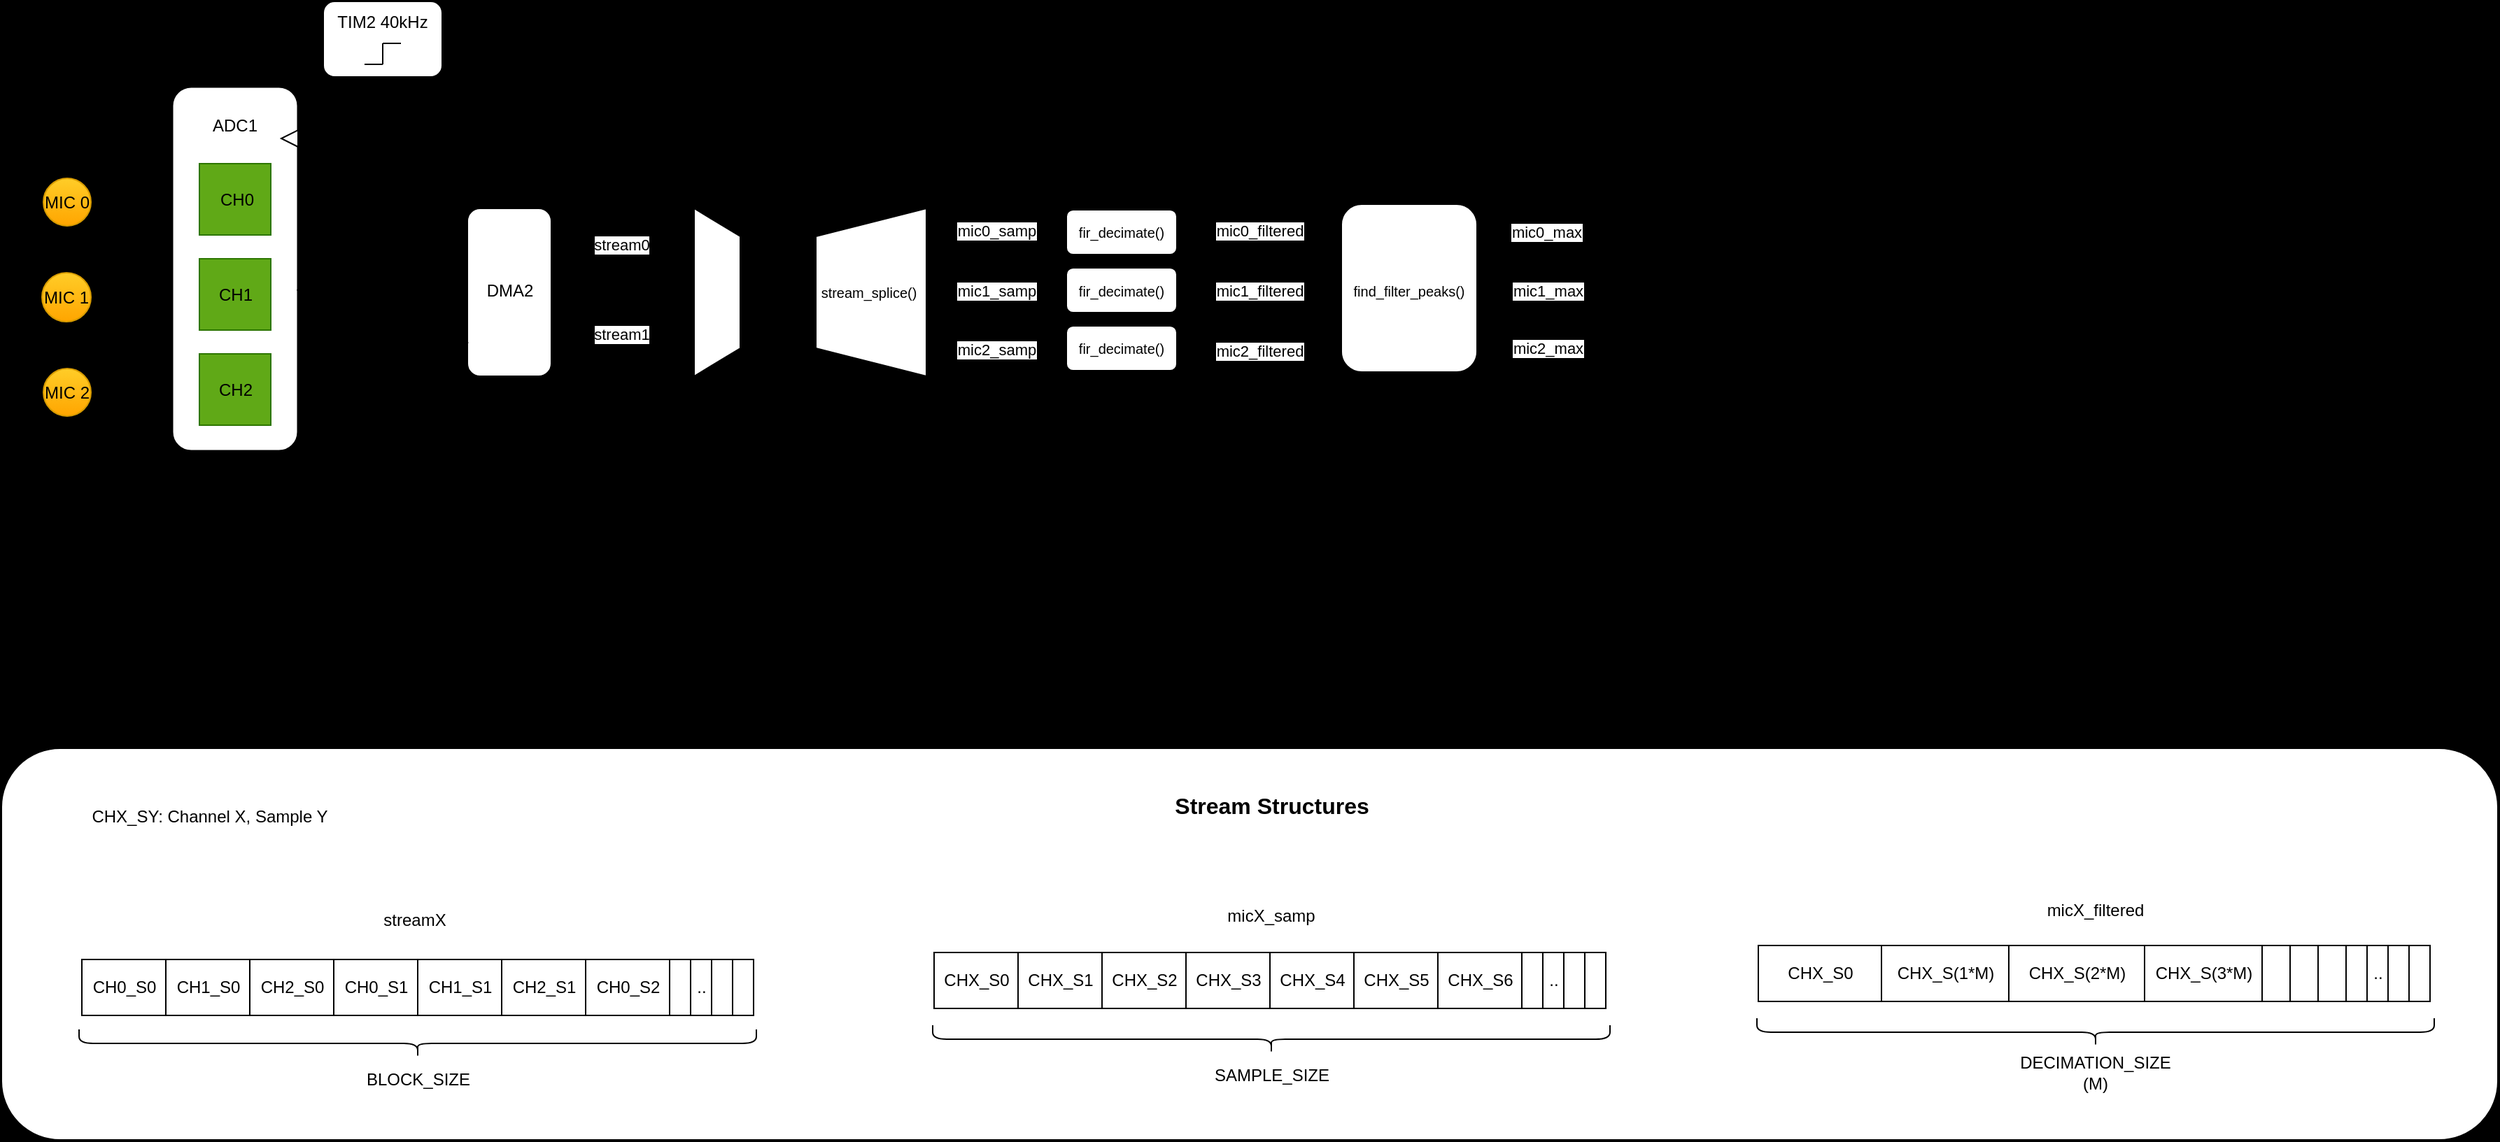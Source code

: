 <mxfile version="28.1.2">
  <diagram name="Page-1" id="eUrmsSww9ih8l_el2KOc">
    <mxGraphModel dx="2066" dy="1201" grid="0" gridSize="10" guides="1" tooltips="1" connect="1" arrows="1" fold="1" page="1" pageScale="1" pageWidth="2000" pageHeight="1000" background="#000000" math="0" shadow="0">
      <root>
        <mxCell id="0" />
        <mxCell id="1" parent="0" />
        <mxCell id="xAxD8ZSyjkHvQui83Olt-172" value="" style="rounded=1;whiteSpace=wrap;html=1;" parent="1" vertex="1">
          <mxGeometry x="31" y="607" width="1784" height="280" as="geometry" />
        </mxCell>
        <mxCell id="xAxD8ZSyjkHvQui83Olt-120" value="" style="rounded=1;whiteSpace=wrap;html=1;rotation=90;" parent="1" vertex="1">
          <mxGeometry x="68" y="219.5" width="260" height="89.5" as="geometry" />
        </mxCell>
        <mxCell id="xAxD8ZSyjkHvQui83Olt-1" value="" style="whiteSpace=wrap;html=1;aspect=fixed;fillColor=#60a917;fontColor=#ffffff;strokeColor=#2D7600;" parent="1" vertex="1">
          <mxGeometry x="172.5" y="189" width="51" height="51" as="geometry" />
        </mxCell>
        <mxCell id="xAxD8ZSyjkHvQui83Olt-2" value="" style="whiteSpace=wrap;html=1;aspect=fixed;fillColor=#60a917;fontColor=#ffffff;strokeColor=#2D7600;" parent="1" vertex="1">
          <mxGeometry x="172.5" y="257" width="51" height="51" as="geometry" />
        </mxCell>
        <mxCell id="xAxD8ZSyjkHvQui83Olt-3" value="" style="whiteSpace=wrap;html=1;aspect=fixed;fillColor=#60a917;fontColor=#ffffff;strokeColor=#2D7600;" parent="1" vertex="1">
          <mxGeometry x="172.5" y="325" width="51" height="51" as="geometry" />
        </mxCell>
        <mxCell id="xAxD8ZSyjkHvQui83Olt-4" value="" style="rounded=1;whiteSpace=wrap;html=1;rotation=-90;" parent="1" vertex="1">
          <mxGeometry x="334" y="251" width="120" height="60" as="geometry" />
        </mxCell>
        <mxCell id="xAxD8ZSyjkHvQui83Olt-11" value="CH0" style="text;html=1;align=center;verticalAlign=middle;whiteSpace=wrap;rounded=0;fillColor=none;" parent="1" vertex="1">
          <mxGeometry x="177.5" y="199.5" width="43" height="30" as="geometry" />
        </mxCell>
        <mxCell id="xAxD8ZSyjkHvQui83Olt-12" value="CH1" style="text;html=1;align=center;verticalAlign=middle;whiteSpace=wrap;rounded=0;fillColor=none;" parent="1" vertex="1">
          <mxGeometry x="175.5" y="267.5" width="45" height="30" as="geometry" />
        </mxCell>
        <mxCell id="xAxD8ZSyjkHvQui83Olt-13" value="CH2" style="text;html=1;align=center;verticalAlign=middle;whiteSpace=wrap;rounded=0;fillColor=none;" parent="1" vertex="1">
          <mxGeometry x="177.5" y="335.5" width="41" height="30" as="geometry" />
        </mxCell>
        <mxCell id="xAxD8ZSyjkHvQui83Olt-14" value="MIC 0" style="ellipse;whiteSpace=wrap;html=1;aspect=fixed;fillColor=#ffcd28;strokeColor=#d79b00;gradientColor=#ffa500;" parent="1" vertex="1">
          <mxGeometry x="61" y="199.5" width="34" height="34" as="geometry" />
        </mxCell>
        <mxCell id="xAxD8ZSyjkHvQui83Olt-15" value="MIC 1" style="ellipse;whiteSpace=wrap;html=1;aspect=fixed;fillColor=#ffcd28;strokeColor=#d79b00;gradientColor=#ffa500;" parent="1" vertex="1">
          <mxGeometry x="60" y="267" width="35" height="35" as="geometry" />
        </mxCell>
        <mxCell id="xAxD8ZSyjkHvQui83Olt-16" value="MIC 2" style="ellipse;whiteSpace=wrap;html=1;aspect=fixed;fillColor=#ffcd28;strokeColor=#d79b00;gradientColor=#ffa500;" parent="1" vertex="1">
          <mxGeometry x="61" y="335.5" width="34" height="34" as="geometry" />
        </mxCell>
        <mxCell id="xAxD8ZSyjkHvQui83Olt-30" value="DMA2" style="text;html=1;align=center;verticalAlign=middle;whiteSpace=wrap;rounded=0;fillColor=none;" parent="1" vertex="1">
          <mxGeometry x="372.5" y="264.5" width="43" height="30" as="geometry" />
        </mxCell>
        <mxCell id="xAxD8ZSyjkHvQui83Olt-33" value="" style="shape=trapezoid;perimeter=trapezoidPerimeter;whiteSpace=wrap;html=1;fixedSize=1;rotation=-90;" parent="1" vertex="1">
          <mxGeometry x="592.5" y="241.5" width="120" height="79" as="geometry" />
        </mxCell>
        <mxCell id="xAxD8ZSyjkHvQui83Olt-36" value="&lt;font style=&quot;font-size: 10px;&quot;&gt;stream_splice()&lt;/font&gt;" style="text;html=1;align=center;verticalAlign=middle;whiteSpace=wrap;rounded=0;fontSize=8;" parent="1" vertex="1">
          <mxGeometry x="612" y="265.5" width="78.25" height="30" as="geometry" />
        </mxCell>
        <mxCell id="xAxD8ZSyjkHvQui83Olt-37" value="" style="endArrow=classic;html=1;rounded=0;fillColor=none;labelBackgroundColor=default;" parent="1" edge="1">
          <mxGeometry relative="1" as="geometry">
            <mxPoint x="692" y="237" as="sourcePoint" />
            <mxPoint x="792" y="237" as="targetPoint" />
          </mxGeometry>
        </mxCell>
        <mxCell id="xAxD8ZSyjkHvQui83Olt-38" value="mic0_samp" style="edgeLabel;resizable=0;html=1;;align=center;verticalAlign=middle;" parent="xAxD8ZSyjkHvQui83Olt-37" connectable="0" vertex="1">
          <mxGeometry relative="1" as="geometry" />
        </mxCell>
        <mxCell id="xAxD8ZSyjkHvQui83Olt-40" value="" style="endArrow=classic;html=1;rounded=0;fillColor=none;labelBackgroundColor=default;" parent="1" edge="1">
          <mxGeometry relative="1" as="geometry">
            <mxPoint x="692" y="279.3" as="sourcePoint" />
            <mxPoint x="792" y="279.3" as="targetPoint" />
            <Array as="points">
              <mxPoint x="715" y="279.3" />
            </Array>
          </mxGeometry>
        </mxCell>
        <mxCell id="xAxD8ZSyjkHvQui83Olt-41" value="mic1_samp" style="edgeLabel;resizable=0;html=1;;align=center;verticalAlign=middle;" parent="xAxD8ZSyjkHvQui83Olt-40" connectable="0" vertex="1">
          <mxGeometry relative="1" as="geometry" />
        </mxCell>
        <mxCell id="xAxD8ZSyjkHvQui83Olt-42" value="" style="endArrow=classic;html=1;rounded=0;fillColor=none;labelBackgroundColor=default;" parent="1" edge="1">
          <mxGeometry relative="1" as="geometry">
            <mxPoint x="692" y="322" as="sourcePoint" />
            <mxPoint x="792" y="322" as="targetPoint" />
            <Array as="points">
              <mxPoint x="715" y="322" />
            </Array>
          </mxGeometry>
        </mxCell>
        <mxCell id="xAxD8ZSyjkHvQui83Olt-43" value="mic2_samp" style="edgeLabel;resizable=0;html=1;;align=center;verticalAlign=middle;" parent="xAxD8ZSyjkHvQui83Olt-42" connectable="0" vertex="1">
          <mxGeometry relative="1" as="geometry" />
        </mxCell>
        <mxCell id="xAxD8ZSyjkHvQui83Olt-45" value="&lt;font style=&quot;font-size: 10px;&quot;&gt;fir_decimate()&lt;/font&gt;" style="rounded=1;whiteSpace=wrap;html=1;" parent="1" vertex="1">
          <mxGeometry x="792" y="222" width="79" height="32" as="geometry" />
        </mxCell>
        <mxCell id="xAxD8ZSyjkHvQui83Olt-46" value="&lt;font style=&quot;font-size: 10px;&quot;&gt;fir_decimate()&lt;/font&gt;" style="rounded=1;whiteSpace=wrap;html=1;" parent="1" vertex="1">
          <mxGeometry x="792" y="263.5" width="79" height="32" as="geometry" />
        </mxCell>
        <mxCell id="xAxD8ZSyjkHvQui83Olt-47" value="&lt;font style=&quot;font-size: 10px;&quot;&gt;fir_decimate()&lt;/font&gt;" style="rounded=1;whiteSpace=wrap;html=1;" parent="1" vertex="1">
          <mxGeometry x="792" y="305" width="79" height="32" as="geometry" />
        </mxCell>
        <mxCell id="xAxD8ZSyjkHvQui83Olt-48" value="" style="rounded=1;whiteSpace=wrap;html=1;rotation=-90;" parent="1" vertex="1">
          <mxGeometry x="977" y="229.5" width="120" height="97" as="geometry" />
        </mxCell>
        <mxCell id="xAxD8ZSyjkHvQui83Olt-49" value="" style="endArrow=classic;html=1;rounded=0;fillColor=none;labelBackgroundColor=default;" parent="1" edge="1">
          <mxGeometry relative="1" as="geometry">
            <mxPoint x="871" y="237" as="sourcePoint" />
            <mxPoint x="988" y="236" as="targetPoint" />
          </mxGeometry>
        </mxCell>
        <mxCell id="xAxD8ZSyjkHvQui83Olt-50" value="mic0_filtered" style="edgeLabel;resizable=0;html=1;;align=center;verticalAlign=middle;" parent="xAxD8ZSyjkHvQui83Olt-49" connectable="0" vertex="1">
          <mxGeometry relative="1" as="geometry" />
        </mxCell>
        <mxCell id="xAxD8ZSyjkHvQui83Olt-51" value="" style="endArrow=classic;html=1;rounded=0;fillColor=none;labelBackgroundColor=default;" parent="1" edge="1">
          <mxGeometry relative="1" as="geometry">
            <mxPoint x="871" y="280" as="sourcePoint" />
            <mxPoint x="988" y="279" as="targetPoint" />
          </mxGeometry>
        </mxCell>
        <mxCell id="xAxD8ZSyjkHvQui83Olt-52" value="mic1_filtered" style="edgeLabel;resizable=0;html=1;;align=center;verticalAlign=middle;" parent="xAxD8ZSyjkHvQui83Olt-51" connectable="0" vertex="1">
          <mxGeometry relative="1" as="geometry" />
        </mxCell>
        <mxCell id="xAxD8ZSyjkHvQui83Olt-53" value="" style="endArrow=classic;html=1;rounded=0;fillColor=none;labelBackgroundColor=default;" parent="1" edge="1">
          <mxGeometry relative="1" as="geometry">
            <mxPoint x="871" y="323" as="sourcePoint" />
            <mxPoint x="988" y="322" as="targetPoint" />
          </mxGeometry>
        </mxCell>
        <mxCell id="xAxD8ZSyjkHvQui83Olt-54" value="mic2_filtered" style="edgeLabel;resizable=0;html=1;;align=center;verticalAlign=middle;" parent="xAxD8ZSyjkHvQui83Olt-53" connectable="0" vertex="1">
          <mxGeometry relative="1" as="geometry" />
        </mxCell>
        <mxCell id="xAxD8ZSyjkHvQui83Olt-55" value="&lt;font style=&quot;font-size: 10px;&quot;&gt;find_filter_peaks()&lt;/font&gt;" style="text;html=1;align=center;verticalAlign=middle;whiteSpace=wrap;rounded=0;" parent="1" vertex="1">
          <mxGeometry x="1007" y="264.5" width="60" height="30" as="geometry" />
        </mxCell>
        <mxCell id="xAxD8ZSyjkHvQui83Olt-61" value="" style="endArrow=classic;html=1;rounded=0;" parent="1" edge="1">
          <mxGeometry relative="1" as="geometry">
            <mxPoint x="424" y="246.5" as="sourcePoint" />
            <mxPoint x="524" y="246.5" as="targetPoint" />
          </mxGeometry>
        </mxCell>
        <mxCell id="xAxD8ZSyjkHvQui83Olt-62" value="stream0" style="edgeLabel;resizable=0;html=1;;align=center;verticalAlign=middle;" parent="xAxD8ZSyjkHvQui83Olt-61" connectable="0" vertex="1">
          <mxGeometry relative="1" as="geometry" />
        </mxCell>
        <mxCell id="xAxD8ZSyjkHvQui83Olt-63" value="" style="endArrow=classic;html=1;rounded=0;" parent="1" edge="1">
          <mxGeometry relative="1" as="geometry">
            <mxPoint x="424" y="311" as="sourcePoint" />
            <mxPoint x="524" y="311" as="targetPoint" />
          </mxGeometry>
        </mxCell>
        <mxCell id="xAxD8ZSyjkHvQui83Olt-64" value="stream1" style="edgeLabel;resizable=0;html=1;;align=center;verticalAlign=middle;" parent="xAxD8ZSyjkHvQui83Olt-63" connectable="0" vertex="1">
          <mxGeometry relative="1" as="geometry" />
        </mxCell>
        <mxCell id="xAxD8ZSyjkHvQui83Olt-158" value="" style="edgeStyle=orthogonalEdgeStyle;rounded=0;orthogonalLoop=1;jettySize=auto;html=1;" parent="1" source="xAxD8ZSyjkHvQui83Olt-65" target="xAxD8ZSyjkHvQui83Olt-36" edge="1">
          <mxGeometry relative="1" as="geometry" />
        </mxCell>
        <mxCell id="xAxD8ZSyjkHvQui83Olt-65" value="" style="shape=trapezoid;perimeter=trapezoidPerimeter;whiteSpace=wrap;html=1;fixedSize=1;rotation=90;" parent="1" vertex="1">
          <mxGeometry x="482.5" y="264.5" width="120" height="33" as="geometry" />
        </mxCell>
        <mxCell id="xAxD8ZSyjkHvQui83Olt-66" value="" style="endArrow=classic;html=1;rounded=0;entryX=0.898;entryY=0.47;entryDx=0;entryDy=0;entryPerimeter=0;" parent="1" edge="1">
          <mxGeometry width="50" height="50" relative="1" as="geometry">
            <mxPoint x="545.2" y="386.24" as="sourcePoint" />
            <mxPoint x="544" y="330" as="targetPoint" />
          </mxGeometry>
        </mxCell>
        <mxCell id="xAxD8ZSyjkHvQui83Olt-67" value="DMA_SxCR_CT" style="text;html=1;align=center;verticalAlign=middle;whiteSpace=wrap;rounded=0;fontSize=9;" parent="1" vertex="1">
          <mxGeometry x="495.5" y="384" width="94" height="30" as="geometry" />
        </mxCell>
        <mxCell id="xAxD8ZSyjkHvQui83Olt-70" value="&lt;b&gt;&lt;font style=&quot;font-size: 16px;&quot;&gt;Stream Structures&lt;/font&gt;&lt;/b&gt;" style="text;html=1;align=center;verticalAlign=middle;whiteSpace=wrap;rounded=0;" parent="1" vertex="1">
          <mxGeometry x="848.75" y="633" width="179.5" height="30" as="geometry" />
        </mxCell>
        <mxCell id="xAxD8ZSyjkHvQui83Olt-85" value="" style="shape=table;startSize=0;container=1;collapsible=0;childLayout=tableLayout;" parent="1" vertex="1">
          <mxGeometry x="88.5" y="758" width="420" height="40" as="geometry" />
        </mxCell>
        <mxCell id="xAxD8ZSyjkHvQui83Olt-86" value="" style="shape=tableRow;horizontal=0;startSize=0;swimlaneHead=0;swimlaneBody=0;strokeColor=inherit;top=0;left=0;bottom=0;right=0;collapsible=0;dropTarget=0;fillColor=none;points=[[0,0.5],[1,0.5]];portConstraint=eastwest;" parent="xAxD8ZSyjkHvQui83Olt-85" vertex="1">
          <mxGeometry width="420" height="40" as="geometry" />
        </mxCell>
        <mxCell id="xAxD8ZSyjkHvQui83Olt-87" value="CH0_S0" style="shape=partialRectangle;html=1;whiteSpace=wrap;connectable=0;strokeColor=inherit;overflow=hidden;fillColor=none;top=0;left=0;bottom=0;right=0;pointerEvents=1;" parent="xAxD8ZSyjkHvQui83Olt-86" vertex="1">
          <mxGeometry width="60" height="40" as="geometry">
            <mxRectangle width="60" height="40" as="alternateBounds" />
          </mxGeometry>
        </mxCell>
        <mxCell id="xAxD8ZSyjkHvQui83Olt-88" value="CH1_S0" style="shape=partialRectangle;html=1;whiteSpace=wrap;connectable=0;strokeColor=inherit;overflow=hidden;fillColor=none;top=0;left=0;bottom=0;right=0;pointerEvents=1;" parent="xAxD8ZSyjkHvQui83Olt-86" vertex="1">
          <mxGeometry x="60" width="60" height="40" as="geometry">
            <mxRectangle width="60" height="40" as="alternateBounds" />
          </mxGeometry>
        </mxCell>
        <mxCell id="xAxD8ZSyjkHvQui83Olt-89" value="CH2_S0" style="shape=partialRectangle;html=1;whiteSpace=wrap;connectable=0;strokeColor=inherit;overflow=hidden;fillColor=none;top=0;left=0;bottom=0;right=0;pointerEvents=1;" parent="xAxD8ZSyjkHvQui83Olt-86" vertex="1">
          <mxGeometry x="120" width="60" height="40" as="geometry">
            <mxRectangle width="60" height="40" as="alternateBounds" />
          </mxGeometry>
        </mxCell>
        <mxCell id="xAxD8ZSyjkHvQui83Olt-90" value="CH0_S1" style="shape=partialRectangle;html=1;whiteSpace=wrap;connectable=0;strokeColor=inherit;overflow=hidden;fillColor=none;top=0;left=0;bottom=0;right=0;pointerEvents=1;" parent="xAxD8ZSyjkHvQui83Olt-86" vertex="1">
          <mxGeometry x="180" width="60" height="40" as="geometry">
            <mxRectangle width="60" height="40" as="alternateBounds" />
          </mxGeometry>
        </mxCell>
        <mxCell id="xAxD8ZSyjkHvQui83Olt-91" value="CH1_S1" style="shape=partialRectangle;html=1;whiteSpace=wrap;connectable=0;strokeColor=inherit;overflow=hidden;fillColor=none;top=0;left=0;bottom=0;right=0;pointerEvents=1;" parent="xAxD8ZSyjkHvQui83Olt-86" vertex="1">
          <mxGeometry x="240" width="60" height="40" as="geometry">
            <mxRectangle width="60" height="40" as="alternateBounds" />
          </mxGeometry>
        </mxCell>
        <mxCell id="xAxD8ZSyjkHvQui83Olt-92" value="CH2_S1" style="shape=partialRectangle;html=1;whiteSpace=wrap;connectable=0;strokeColor=inherit;overflow=hidden;fillColor=none;top=0;left=0;bottom=0;right=0;pointerEvents=1;" parent="xAxD8ZSyjkHvQui83Olt-86" vertex="1">
          <mxGeometry x="300" width="60" height="40" as="geometry">
            <mxRectangle width="60" height="40" as="alternateBounds" />
          </mxGeometry>
        </mxCell>
        <mxCell id="xAxD8ZSyjkHvQui83Olt-93" value="CH0_S2" style="shape=partialRectangle;html=1;whiteSpace=wrap;connectable=0;strokeColor=inherit;overflow=hidden;fillColor=none;top=0;left=0;bottom=0;right=0;pointerEvents=1;" parent="xAxD8ZSyjkHvQui83Olt-86" vertex="1">
          <mxGeometry x="360" width="60" height="40" as="geometry">
            <mxRectangle width="60" height="40" as="alternateBounds" />
          </mxGeometry>
        </mxCell>
        <mxCell id="xAxD8ZSyjkHvQui83Olt-94" value="" style="shape=table;startSize=0;container=1;collapsible=0;childLayout=tableLayout;" parent="1" vertex="1">
          <mxGeometry x="508.5" y="758" width="60" height="40" as="geometry" />
        </mxCell>
        <mxCell id="xAxD8ZSyjkHvQui83Olt-95" value="" style="shape=tableRow;horizontal=0;startSize=0;swimlaneHead=0;swimlaneBody=0;strokeColor=inherit;top=0;left=0;bottom=0;right=0;collapsible=0;dropTarget=0;fillColor=none;points=[[0,0.5],[1,0.5]];portConstraint=eastwest;" parent="xAxD8ZSyjkHvQui83Olt-94" vertex="1">
          <mxGeometry width="60" height="40" as="geometry" />
        </mxCell>
        <mxCell id="xAxD8ZSyjkHvQui83Olt-96" value="" style="shape=partialRectangle;html=1;whiteSpace=wrap;connectable=0;strokeColor=inherit;overflow=hidden;fillColor=none;top=0;left=0;bottom=0;right=0;pointerEvents=1;" parent="xAxD8ZSyjkHvQui83Olt-95" vertex="1">
          <mxGeometry width="15" height="40" as="geometry">
            <mxRectangle width="15" height="40" as="alternateBounds" />
          </mxGeometry>
        </mxCell>
        <mxCell id="xAxD8ZSyjkHvQui83Olt-97" value=".." style="shape=partialRectangle;html=1;whiteSpace=wrap;connectable=0;strokeColor=inherit;overflow=hidden;fillColor=none;top=0;left=0;bottom=0;right=0;pointerEvents=1;" parent="xAxD8ZSyjkHvQui83Olt-95" vertex="1">
          <mxGeometry x="15" width="15" height="40" as="geometry">
            <mxRectangle width="15" height="40" as="alternateBounds" />
          </mxGeometry>
        </mxCell>
        <mxCell id="xAxD8ZSyjkHvQui83Olt-98" value="" style="shape=partialRectangle;html=1;whiteSpace=wrap;connectable=0;strokeColor=inherit;overflow=hidden;fillColor=none;top=0;left=0;bottom=0;right=0;pointerEvents=1;" parent="xAxD8ZSyjkHvQui83Olt-95" vertex="1">
          <mxGeometry x="30" width="15" height="40" as="geometry">
            <mxRectangle width="15" height="40" as="alternateBounds" />
          </mxGeometry>
        </mxCell>
        <mxCell id="xAxD8ZSyjkHvQui83Olt-99" value="" style="shape=partialRectangle;html=1;whiteSpace=wrap;connectable=0;strokeColor=inherit;overflow=hidden;fillColor=none;top=0;left=0;bottom=0;right=0;pointerEvents=1;" parent="xAxD8ZSyjkHvQui83Olt-95" vertex="1">
          <mxGeometry x="45" width="15" height="40" as="geometry">
            <mxRectangle width="15" height="40" as="alternateBounds" />
          </mxGeometry>
        </mxCell>
        <mxCell id="xAxD8ZSyjkHvQui83Olt-100" value="" style="shape=curlyBracket;whiteSpace=wrap;html=1;rounded=1;labelPosition=left;verticalLabelPosition=middle;align=right;verticalAlign=middle;rotation=-90;" parent="1" vertex="1">
          <mxGeometry x="318.5" y="576" width="20" height="484" as="geometry" />
        </mxCell>
        <mxCell id="xAxD8ZSyjkHvQui83Olt-101" value="BLOCK_SIZE" style="text;html=1;align=center;verticalAlign=middle;whiteSpace=wrap;rounded=0;" parent="1" vertex="1">
          <mxGeometry x="284.5" y="829" width="88" height="30" as="geometry" />
        </mxCell>
        <mxCell id="xAxD8ZSyjkHvQui83Olt-102" value="micX_samp" style="text;html=1;align=center;verticalAlign=middle;whiteSpace=wrap;rounded=0;" parent="1" vertex="1">
          <mxGeometry x="851" y="712" width="175" height="30" as="geometry" />
        </mxCell>
        <mxCell id="xAxD8ZSyjkHvQui83Olt-103" value="" style="shape=table;startSize=0;container=1;collapsible=0;childLayout=tableLayout;" parent="1" vertex="1">
          <mxGeometry x="697.5" y="753" width="420" height="40" as="geometry" />
        </mxCell>
        <mxCell id="xAxD8ZSyjkHvQui83Olt-104" value="" style="shape=tableRow;horizontal=0;startSize=0;swimlaneHead=0;swimlaneBody=0;strokeColor=inherit;top=0;left=0;bottom=0;right=0;collapsible=0;dropTarget=0;fillColor=none;points=[[0,0.5],[1,0.5]];portConstraint=eastwest;" parent="xAxD8ZSyjkHvQui83Olt-103" vertex="1">
          <mxGeometry width="420" height="40" as="geometry" />
        </mxCell>
        <mxCell id="xAxD8ZSyjkHvQui83Olt-105" value="CHX_S0" style="shape=partialRectangle;html=1;whiteSpace=wrap;connectable=0;strokeColor=inherit;overflow=hidden;fillColor=none;top=0;left=0;bottom=0;right=0;pointerEvents=1;" parent="xAxD8ZSyjkHvQui83Olt-104" vertex="1">
          <mxGeometry width="60" height="40" as="geometry">
            <mxRectangle width="60" height="40" as="alternateBounds" />
          </mxGeometry>
        </mxCell>
        <mxCell id="xAxD8ZSyjkHvQui83Olt-106" value="CHX_S1" style="shape=partialRectangle;html=1;whiteSpace=wrap;connectable=0;strokeColor=inherit;overflow=hidden;fillColor=none;top=0;left=0;bottom=0;right=0;pointerEvents=1;" parent="xAxD8ZSyjkHvQui83Olt-104" vertex="1">
          <mxGeometry x="60" width="60" height="40" as="geometry">
            <mxRectangle width="60" height="40" as="alternateBounds" />
          </mxGeometry>
        </mxCell>
        <mxCell id="xAxD8ZSyjkHvQui83Olt-107" value="CHX_S2" style="shape=partialRectangle;html=1;whiteSpace=wrap;connectable=0;strokeColor=inherit;overflow=hidden;fillColor=none;top=0;left=0;bottom=0;right=0;pointerEvents=1;" parent="xAxD8ZSyjkHvQui83Olt-104" vertex="1">
          <mxGeometry x="120" width="60" height="40" as="geometry">
            <mxRectangle width="60" height="40" as="alternateBounds" />
          </mxGeometry>
        </mxCell>
        <mxCell id="xAxD8ZSyjkHvQui83Olt-108" value="CHX_S3" style="shape=partialRectangle;html=1;whiteSpace=wrap;connectable=0;strokeColor=inherit;overflow=hidden;fillColor=none;top=0;left=0;bottom=0;right=0;pointerEvents=1;" parent="xAxD8ZSyjkHvQui83Olt-104" vertex="1">
          <mxGeometry x="180" width="60" height="40" as="geometry">
            <mxRectangle width="60" height="40" as="alternateBounds" />
          </mxGeometry>
        </mxCell>
        <mxCell id="xAxD8ZSyjkHvQui83Olt-109" value="CHX_S4" style="shape=partialRectangle;html=1;whiteSpace=wrap;connectable=0;strokeColor=inherit;overflow=hidden;fillColor=none;top=0;left=0;bottom=0;right=0;pointerEvents=1;" parent="xAxD8ZSyjkHvQui83Olt-104" vertex="1">
          <mxGeometry x="240" width="60" height="40" as="geometry">
            <mxRectangle width="60" height="40" as="alternateBounds" />
          </mxGeometry>
        </mxCell>
        <mxCell id="xAxD8ZSyjkHvQui83Olt-110" value="CHX_S5" style="shape=partialRectangle;html=1;whiteSpace=wrap;connectable=0;strokeColor=inherit;overflow=hidden;fillColor=none;top=0;left=0;bottom=0;right=0;pointerEvents=1;" parent="xAxD8ZSyjkHvQui83Olt-104" vertex="1">
          <mxGeometry x="300" width="60" height="40" as="geometry">
            <mxRectangle width="60" height="40" as="alternateBounds" />
          </mxGeometry>
        </mxCell>
        <mxCell id="xAxD8ZSyjkHvQui83Olt-111" value="CHX_S6" style="shape=partialRectangle;html=1;whiteSpace=wrap;connectable=0;strokeColor=inherit;overflow=hidden;fillColor=none;top=0;left=0;bottom=0;right=0;pointerEvents=1;" parent="xAxD8ZSyjkHvQui83Olt-104" vertex="1">
          <mxGeometry x="360" width="60" height="40" as="geometry">
            <mxRectangle width="60" height="40" as="alternateBounds" />
          </mxGeometry>
        </mxCell>
        <mxCell id="xAxD8ZSyjkHvQui83Olt-112" value="" style="shape=table;startSize=0;container=1;collapsible=0;childLayout=tableLayout;" parent="1" vertex="1">
          <mxGeometry x="1117.5" y="753" width="60" height="40" as="geometry" />
        </mxCell>
        <mxCell id="xAxD8ZSyjkHvQui83Olt-113" value="" style="shape=tableRow;horizontal=0;startSize=0;swimlaneHead=0;swimlaneBody=0;strokeColor=inherit;top=0;left=0;bottom=0;right=0;collapsible=0;dropTarget=0;fillColor=none;points=[[0,0.5],[1,0.5]];portConstraint=eastwest;" parent="xAxD8ZSyjkHvQui83Olt-112" vertex="1">
          <mxGeometry width="60" height="40" as="geometry" />
        </mxCell>
        <mxCell id="xAxD8ZSyjkHvQui83Olt-114" value="" style="shape=partialRectangle;html=1;whiteSpace=wrap;connectable=0;strokeColor=inherit;overflow=hidden;fillColor=none;top=0;left=0;bottom=0;right=0;pointerEvents=1;" parent="xAxD8ZSyjkHvQui83Olt-113" vertex="1">
          <mxGeometry width="15" height="40" as="geometry">
            <mxRectangle width="15" height="40" as="alternateBounds" />
          </mxGeometry>
        </mxCell>
        <mxCell id="xAxD8ZSyjkHvQui83Olt-115" value=".." style="shape=partialRectangle;html=1;whiteSpace=wrap;connectable=0;strokeColor=inherit;overflow=hidden;fillColor=none;top=0;left=0;bottom=0;right=0;pointerEvents=1;" parent="xAxD8ZSyjkHvQui83Olt-113" vertex="1">
          <mxGeometry x="15" width="15" height="40" as="geometry">
            <mxRectangle width="15" height="40" as="alternateBounds" />
          </mxGeometry>
        </mxCell>
        <mxCell id="xAxD8ZSyjkHvQui83Olt-116" value="" style="shape=partialRectangle;html=1;whiteSpace=wrap;connectable=0;strokeColor=inherit;overflow=hidden;fillColor=none;top=0;left=0;bottom=0;right=0;pointerEvents=1;" parent="xAxD8ZSyjkHvQui83Olt-113" vertex="1">
          <mxGeometry x="30" width="15" height="40" as="geometry">
            <mxRectangle width="15" height="40" as="alternateBounds" />
          </mxGeometry>
        </mxCell>
        <mxCell id="xAxD8ZSyjkHvQui83Olt-117" value="" style="shape=partialRectangle;html=1;whiteSpace=wrap;connectable=0;strokeColor=inherit;overflow=hidden;fillColor=none;top=0;left=0;bottom=0;right=0;pointerEvents=1;" parent="xAxD8ZSyjkHvQui83Olt-113" vertex="1">
          <mxGeometry x="45" width="15" height="40" as="geometry">
            <mxRectangle width="15" height="40" as="alternateBounds" />
          </mxGeometry>
        </mxCell>
        <mxCell id="xAxD8ZSyjkHvQui83Olt-118" value="" style="shape=curlyBracket;whiteSpace=wrap;html=1;rounded=1;labelPosition=left;verticalLabelPosition=middle;align=right;verticalAlign=middle;rotation=-90;" parent="1" vertex="1">
          <mxGeometry x="928.5" y="573" width="20" height="484" as="geometry" />
        </mxCell>
        <mxCell id="xAxD8ZSyjkHvQui83Olt-119" value="SAMPLE_SIZE" style="text;html=1;align=center;verticalAlign=middle;whiteSpace=wrap;rounded=0;" parent="1" vertex="1">
          <mxGeometry x="890.5" y="826" width="96" height="30" as="geometry" />
        </mxCell>
        <mxCell id="xAxD8ZSyjkHvQui83Olt-121" value="ADC1" style="text;html=1;align=center;verticalAlign=middle;whiteSpace=wrap;rounded=0;" parent="1" vertex="1">
          <mxGeometry x="168" y="147" width="60" height="30" as="geometry" />
        </mxCell>
        <mxCell id="xAxD8ZSyjkHvQui83Olt-122" value="" style="triangle;whiteSpace=wrap;html=1;rotation=-180;" parent="1" vertex="1">
          <mxGeometry x="231" y="165" width="12" height="12" as="geometry" />
        </mxCell>
        <mxCell id="xAxD8ZSyjkHvQui83Olt-123" value="" style="rounded=1;whiteSpace=wrap;html=1;" parent="1" vertex="1">
          <mxGeometry x="261" y="73" width="85" height="54" as="geometry" />
        </mxCell>
        <mxCell id="xAxD8ZSyjkHvQui83Olt-128" value="" style="edgeStyle=segmentEdgeStyle;endArrow=classic;html=1;curved=0;rounded=0;endSize=8;startSize=8;" parent="1" edge="1">
          <mxGeometry width="50" height="50" relative="1" as="geometry">
            <mxPoint x="303" y="127" as="sourcePoint" />
            <mxPoint x="243" y="172" as="targetPoint" />
            <Array as="points">
              <mxPoint x="303" y="150" />
              <mxPoint x="303" y="150" />
            </Array>
          </mxGeometry>
        </mxCell>
        <mxCell id="xAxD8ZSyjkHvQui83Olt-130" value="" style="edgeStyle=elbowEdgeStyle;elbow=horizontal;endArrow=classic;html=1;curved=0;rounded=0;endSize=8;startSize=8;entryX=0.2;entryY=0.017;entryDx=0;entryDy=0;entryPerimeter=0;" parent="1" target="xAxD8ZSyjkHvQui83Olt-4" edge="1">
          <mxGeometry width="50" height="50" relative="1" as="geometry">
            <mxPoint x="243" y="355" as="sourcePoint" />
            <mxPoint x="360" y="317" as="targetPoint" />
          </mxGeometry>
        </mxCell>
        <mxCell id="xAxD8ZSyjkHvQui83Olt-131" value="" style="endArrow=classic;html=1;rounded=0;exitX=0.558;exitY=0.006;exitDx=0;exitDy=0;exitPerimeter=0;" parent="1" source="xAxD8ZSyjkHvQui83Olt-120" edge="1">
          <mxGeometry width="50" height="50" relative="1" as="geometry">
            <mxPoint x="243" y="283.5" as="sourcePoint" />
            <mxPoint x="362" y="278" as="targetPoint" />
          </mxGeometry>
        </mxCell>
        <mxCell id="xAxD8ZSyjkHvQui83Olt-133" value="" style="edgeStyle=elbowEdgeStyle;elbow=horizontal;endArrow=classic;html=1;curved=0;rounded=0;endSize=8;startSize=8;" parent="1" edge="1">
          <mxGeometry width="50" height="50" relative="1" as="geometry">
            <mxPoint x="242.5" y="210" as="sourcePoint" />
            <mxPoint x="364.5" y="237.5" as="targetPoint" />
          </mxGeometry>
        </mxCell>
        <mxCell id="xAxD8ZSyjkHvQui83Olt-134" value="micX_filtered" style="text;html=1;align=center;verticalAlign=middle;whiteSpace=wrap;rounded=0;" parent="1" vertex="1">
          <mxGeometry x="1440" y="708" width="175" height="30" as="geometry" />
        </mxCell>
        <mxCell id="xAxD8ZSyjkHvQui83Olt-135" value="" style="shape=table;startSize=0;container=1;collapsible=0;childLayout=tableLayout;" parent="1" vertex="1">
          <mxGeometry x="1286.5" y="748" width="420" height="40" as="geometry" />
        </mxCell>
        <mxCell id="xAxD8ZSyjkHvQui83Olt-136" value="" style="shape=tableRow;horizontal=0;startSize=0;swimlaneHead=0;swimlaneBody=0;strokeColor=inherit;top=0;left=0;bottom=0;right=0;collapsible=0;dropTarget=0;fillColor=none;points=[[0,0.5],[1,0.5]];portConstraint=eastwest;" parent="xAxD8ZSyjkHvQui83Olt-135" vertex="1">
          <mxGeometry width="420" height="40" as="geometry" />
        </mxCell>
        <mxCell id="xAxD8ZSyjkHvQui83Olt-137" value="CHX_S0" style="shape=partialRectangle;html=1;whiteSpace=wrap;connectable=0;strokeColor=inherit;overflow=hidden;fillColor=none;top=0;left=0;bottom=0;right=0;pointerEvents=1;" parent="xAxD8ZSyjkHvQui83Olt-136" vertex="1">
          <mxGeometry width="88" height="40" as="geometry">
            <mxRectangle width="88" height="40" as="alternateBounds" />
          </mxGeometry>
        </mxCell>
        <mxCell id="xAxD8ZSyjkHvQui83Olt-138" value="CHX_S(1*M)" style="shape=partialRectangle;html=1;whiteSpace=wrap;connectable=0;strokeColor=inherit;overflow=hidden;fillColor=none;top=0;left=0;bottom=0;right=0;pointerEvents=1;" parent="xAxD8ZSyjkHvQui83Olt-136" vertex="1">
          <mxGeometry x="88" width="91" height="40" as="geometry">
            <mxRectangle width="91" height="40" as="alternateBounds" />
          </mxGeometry>
        </mxCell>
        <mxCell id="xAxD8ZSyjkHvQui83Olt-139" value="CHX_S(2*M)" style="shape=partialRectangle;html=1;whiteSpace=wrap;connectable=0;strokeColor=inherit;overflow=hidden;fillColor=none;top=0;left=0;bottom=0;right=0;pointerEvents=1;" parent="xAxD8ZSyjkHvQui83Olt-136" vertex="1">
          <mxGeometry x="179" width="97" height="40" as="geometry">
            <mxRectangle width="97" height="40" as="alternateBounds" />
          </mxGeometry>
        </mxCell>
        <mxCell id="xAxD8ZSyjkHvQui83Olt-140" value="CHX_S(3*M)" style="shape=partialRectangle;html=1;whiteSpace=wrap;connectable=0;strokeColor=inherit;overflow=hidden;fillColor=none;top=0;left=0;bottom=0;right=0;pointerEvents=1;" parent="xAxD8ZSyjkHvQui83Olt-136" vertex="1">
          <mxGeometry x="276" width="84" height="40" as="geometry">
            <mxRectangle width="84" height="40" as="alternateBounds" />
          </mxGeometry>
        </mxCell>
        <mxCell id="xAxD8ZSyjkHvQui83Olt-141" value="" style="shape=partialRectangle;html=1;whiteSpace=wrap;connectable=0;strokeColor=inherit;overflow=hidden;fillColor=none;top=0;left=0;bottom=0;right=0;pointerEvents=1;" parent="xAxD8ZSyjkHvQui83Olt-136" vertex="1">
          <mxGeometry x="360" width="20" height="40" as="geometry">
            <mxRectangle width="20" height="40" as="alternateBounds" />
          </mxGeometry>
        </mxCell>
        <mxCell id="xAxD8ZSyjkHvQui83Olt-142" value="" style="shape=partialRectangle;html=1;whiteSpace=wrap;connectable=0;strokeColor=inherit;overflow=hidden;fillColor=none;top=0;left=0;bottom=0;right=0;pointerEvents=1;" parent="xAxD8ZSyjkHvQui83Olt-136" vertex="1">
          <mxGeometry x="380" width="20" height="40" as="geometry">
            <mxRectangle width="20" height="40" as="alternateBounds" />
          </mxGeometry>
        </mxCell>
        <mxCell id="xAxD8ZSyjkHvQui83Olt-143" value="" style="shape=partialRectangle;html=1;whiteSpace=wrap;connectable=0;strokeColor=inherit;overflow=hidden;fillColor=none;top=0;left=0;bottom=0;right=0;pointerEvents=1;" parent="xAxD8ZSyjkHvQui83Olt-136" vertex="1">
          <mxGeometry x="400" width="20" height="40" as="geometry">
            <mxRectangle width="20" height="40" as="alternateBounds" />
          </mxGeometry>
        </mxCell>
        <mxCell id="xAxD8ZSyjkHvQui83Olt-144" value="" style="shape=table;startSize=0;container=1;collapsible=0;childLayout=tableLayout;" parent="1" vertex="1">
          <mxGeometry x="1706.5" y="748" width="60" height="40" as="geometry" />
        </mxCell>
        <mxCell id="xAxD8ZSyjkHvQui83Olt-145" value="" style="shape=tableRow;horizontal=0;startSize=0;swimlaneHead=0;swimlaneBody=0;strokeColor=inherit;top=0;left=0;bottom=0;right=0;collapsible=0;dropTarget=0;fillColor=none;points=[[0,0.5],[1,0.5]];portConstraint=eastwest;" parent="xAxD8ZSyjkHvQui83Olt-144" vertex="1">
          <mxGeometry width="60" height="40" as="geometry" />
        </mxCell>
        <mxCell id="xAxD8ZSyjkHvQui83Olt-146" value="" style="shape=partialRectangle;html=1;whiteSpace=wrap;connectable=0;strokeColor=inherit;overflow=hidden;fillColor=none;top=0;left=0;bottom=0;right=0;pointerEvents=1;" parent="xAxD8ZSyjkHvQui83Olt-145" vertex="1">
          <mxGeometry width="15" height="40" as="geometry">
            <mxRectangle width="15" height="40" as="alternateBounds" />
          </mxGeometry>
        </mxCell>
        <mxCell id="xAxD8ZSyjkHvQui83Olt-147" value=".." style="shape=partialRectangle;html=1;whiteSpace=wrap;connectable=0;strokeColor=inherit;overflow=hidden;fillColor=none;top=0;left=0;bottom=0;right=0;pointerEvents=1;" parent="xAxD8ZSyjkHvQui83Olt-145" vertex="1">
          <mxGeometry x="15" width="15" height="40" as="geometry">
            <mxRectangle width="15" height="40" as="alternateBounds" />
          </mxGeometry>
        </mxCell>
        <mxCell id="xAxD8ZSyjkHvQui83Olt-148" value="" style="shape=partialRectangle;html=1;whiteSpace=wrap;connectable=0;strokeColor=inherit;overflow=hidden;fillColor=none;top=0;left=0;bottom=0;right=0;pointerEvents=1;" parent="xAxD8ZSyjkHvQui83Olt-145" vertex="1">
          <mxGeometry x="30" width="15" height="40" as="geometry">
            <mxRectangle width="15" height="40" as="alternateBounds" />
          </mxGeometry>
        </mxCell>
        <mxCell id="xAxD8ZSyjkHvQui83Olt-149" value="" style="shape=partialRectangle;html=1;whiteSpace=wrap;connectable=0;strokeColor=inherit;overflow=hidden;fillColor=none;top=0;left=0;bottom=0;right=0;pointerEvents=1;" parent="xAxD8ZSyjkHvQui83Olt-145" vertex="1">
          <mxGeometry x="45" width="15" height="40" as="geometry">
            <mxRectangle width="15" height="40" as="alternateBounds" />
          </mxGeometry>
        </mxCell>
        <mxCell id="xAxD8ZSyjkHvQui83Olt-150" value="" style="shape=curlyBracket;whiteSpace=wrap;html=1;rounded=1;labelPosition=left;verticalLabelPosition=middle;align=right;verticalAlign=middle;rotation=-90;" parent="1" vertex="1">
          <mxGeometry x="1517.5" y="568" width="20" height="484" as="geometry" />
        </mxCell>
        <mxCell id="xAxD8ZSyjkHvQui83Olt-151" value="DECIMATION_SIZE (M)" style="text;html=1;align=center;verticalAlign=middle;whiteSpace=wrap;rounded=0;" parent="1" vertex="1">
          <mxGeometry x="1469" y="824" width="117" height="30" as="geometry" />
        </mxCell>
        <mxCell id="xAxD8ZSyjkHvQui83Olt-154" value="" style="endArrow=none;dashed=1;html=1;dashPattern=1 3;strokeWidth=2;rounded=0;" parent="1" edge="1">
          <mxGeometry width="50" height="50" relative="1" as="geometry">
            <mxPoint x="103" y="216.16" as="sourcePoint" />
            <mxPoint x="148" y="216.16" as="targetPoint" />
          </mxGeometry>
        </mxCell>
        <mxCell id="xAxD8ZSyjkHvQui83Olt-155" value="" style="endArrow=none;dashed=1;html=1;dashPattern=1 3;strokeWidth=2;rounded=0;" parent="1" edge="1">
          <mxGeometry width="50" height="50" relative="1" as="geometry">
            <mxPoint x="103" y="284.16" as="sourcePoint" />
            <mxPoint x="148" y="284.16" as="targetPoint" />
          </mxGeometry>
        </mxCell>
        <mxCell id="xAxD8ZSyjkHvQui83Olt-156" value="" style="endArrow=none;dashed=1;html=1;dashPattern=1 3;strokeWidth=2;rounded=0;" parent="1" edge="1">
          <mxGeometry width="50" height="50" relative="1" as="geometry">
            <mxPoint x="103" y="352.16" as="sourcePoint" />
            <mxPoint x="148" y="352.16" as="targetPoint" />
          </mxGeometry>
        </mxCell>
        <mxCell id="xAxD8ZSyjkHvQui83Olt-164" value="" style="endArrow=classic;html=1;rounded=0;" parent="1" edge="1">
          <mxGeometry relative="1" as="geometry">
            <mxPoint x="1085" y="237.76" as="sourcePoint" />
            <mxPoint x="1185" y="237.76" as="targetPoint" />
          </mxGeometry>
        </mxCell>
        <mxCell id="xAxD8ZSyjkHvQui83Olt-165" value="mic0_max" style="edgeLabel;resizable=0;html=1;;align=center;verticalAlign=middle;" parent="xAxD8ZSyjkHvQui83Olt-164" connectable="0" vertex="1">
          <mxGeometry relative="1" as="geometry" />
        </mxCell>
        <mxCell id="xAxD8ZSyjkHvQui83Olt-166" value="" style="endArrow=classic;html=1;rounded=0;" parent="1" edge="1">
          <mxGeometry relative="1" as="geometry">
            <mxPoint x="1086" y="279.26" as="sourcePoint" />
            <mxPoint x="1186" y="279.26" as="targetPoint" />
          </mxGeometry>
        </mxCell>
        <mxCell id="xAxD8ZSyjkHvQui83Olt-167" value="mic1_max" style="edgeLabel;resizable=0;html=1;;align=center;verticalAlign=middle;" parent="xAxD8ZSyjkHvQui83Olt-166" connectable="0" vertex="1">
          <mxGeometry relative="1" as="geometry" />
        </mxCell>
        <mxCell id="xAxD8ZSyjkHvQui83Olt-168" value="" style="endArrow=classic;html=1;rounded=0;" parent="1" edge="1">
          <mxGeometry relative="1" as="geometry">
            <mxPoint x="1086" y="320.76" as="sourcePoint" />
            <mxPoint x="1186" y="320.76" as="targetPoint" />
          </mxGeometry>
        </mxCell>
        <mxCell id="xAxD8ZSyjkHvQui83Olt-169" value="mic2_max" style="edgeLabel;resizable=0;html=1;;align=center;verticalAlign=middle;" parent="xAxD8ZSyjkHvQui83Olt-168" connectable="0" vertex="1">
          <mxGeometry relative="1" as="geometry" />
        </mxCell>
        <mxCell id="xAxD8ZSyjkHvQui83Olt-170" value="streamX" style="text;html=1;align=center;verticalAlign=middle;whiteSpace=wrap;rounded=0;" parent="1" vertex="1">
          <mxGeometry x="239" y="715" width="175" height="30" as="geometry" />
        </mxCell>
        <mxCell id="IuaKzIlHZbMsxIHbH7Mj-1" value="CHX_SY: Channel X, Sample Y" style="text;html=1;align=center;verticalAlign=middle;whiteSpace=wrap;rounded=0;" parent="1" vertex="1">
          <mxGeometry x="88.5" y="641" width="181.5" height="30" as="geometry" />
        </mxCell>
        <mxCell id="Plg-2wU_IKC8Dhsd1TC2-1" value="" style="endArrow=none;html=1;rounded=0;" edge="1" parent="1">
          <mxGeometry width="50" height="50" relative="1" as="geometry">
            <mxPoint x="290.5" y="118" as="sourcePoint" />
            <mxPoint x="303.5" y="118" as="targetPoint" />
          </mxGeometry>
        </mxCell>
        <mxCell id="Plg-2wU_IKC8Dhsd1TC2-2" value="" style="endArrow=none;html=1;rounded=0;" edge="1" parent="1">
          <mxGeometry width="50" height="50" relative="1" as="geometry">
            <mxPoint x="303.5" y="103" as="sourcePoint" />
            <mxPoint x="316.5" y="103" as="targetPoint" />
          </mxGeometry>
        </mxCell>
        <mxCell id="Plg-2wU_IKC8Dhsd1TC2-3" value="" style="endArrow=none;html=1;rounded=0;" edge="1" parent="1">
          <mxGeometry width="50" height="50" relative="1" as="geometry">
            <mxPoint x="303.5" y="118" as="sourcePoint" />
            <mxPoint x="303.5" y="103" as="targetPoint" />
          </mxGeometry>
        </mxCell>
        <mxCell id="Plg-2wU_IKC8Dhsd1TC2-5" value="TIM2 40kHz" style="text;html=1;align=center;verticalAlign=middle;whiteSpace=wrap;rounded=0;" vertex="1" parent="1">
          <mxGeometry x="267" y="73" width="73" height="30" as="geometry" />
        </mxCell>
      </root>
    </mxGraphModel>
  </diagram>
</mxfile>
